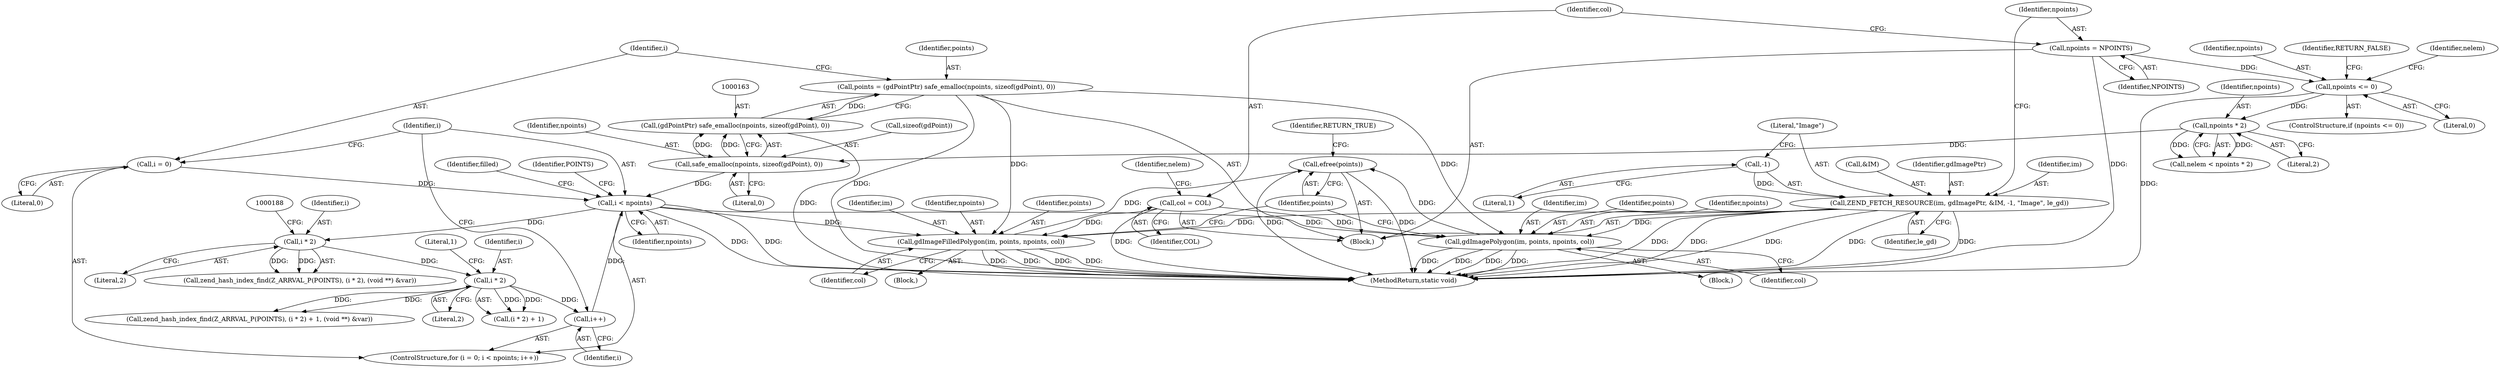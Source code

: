 digraph "0_php-src_2938329ce19cb8c4197dec146c3ec887c6f61d01_5@API" {
"1000296" [label="(Call,efree(points))"];
"1000284" [label="(Call,gdImageFilledPolygon(im, points, npoints, col))"];
"1000120" [label="(Call,ZEND_FETCH_RESOURCE(im, gdImagePtr, &IM, -1, \"Image\", le_gd))"];
"1000125" [label="(Call,-1)"];
"1000160" [label="(Call,points = (gdPointPtr) safe_emalloc(npoints, sizeof(gdPoint), 0))"];
"1000162" [label="(Call,(gdPointPtr) safe_emalloc(npoints, sizeof(gdPoint), 0))"];
"1000164" [label="(Call,safe_emalloc(npoints, sizeof(gdPoint), 0))"];
"1000155" [label="(Call,npoints * 2)"];
"1000147" [label="(Call,npoints <= 0)"];
"1000129" [label="(Call,npoints = NPOINTS)"];
"1000173" [label="(Call,i < npoints)"];
"1000170" [label="(Call,i = 0)"];
"1000176" [label="(Call,i++)"];
"1000235" [label="(Call,i * 2)"];
"1000184" [label="(Call,i * 2)"];
"1000132" [label="(Call,col = COL)"];
"1000291" [label="(Call,gdImagePolygon(im, points, npoints, col))"];
"1000290" [label="(Block,)"];
"1000123" [label="(Call,&IM)"];
"1000130" [label="(Identifier,npoints)"];
"1000283" [label="(Block,)"];
"1000146" [label="(ControlStructure,if (npoints <= 0))"];
"1000131" [label="(Identifier,NPOINTS)"];
"1000286" [label="(Identifier,points)"];
"1000172" [label="(Literal,0)"];
"1000185" [label="(Identifier,i)"];
"1000165" [label="(Identifier,npoints)"];
"1000183" [label="(Identifier,POINTS)"];
"1000186" [label="(Literal,2)"];
"1000235" [label="(Call,i * 2)"];
"1000161" [label="(Identifier,points)"];
"1000285" [label="(Identifier,im)"];
"1000287" [label="(Identifier,npoints)"];
"1000237" [label="(Literal,2)"];
"1000170" [label="(Call,i = 0)"];
"1000236" [label="(Identifier,i)"];
"1000234" [label="(Call,(i * 2) + 1)"];
"1000282" [label="(Identifier,filled)"];
"1000296" [label="(Call,efree(points))"];
"1000284" [label="(Call,gdImageFilledPolygon(im, points, npoints, col))"];
"1000122" [label="(Identifier,gdImagePtr)"];
"1000164" [label="(Call,safe_emalloc(npoints, sizeof(gdPoint), 0))"];
"1000155" [label="(Call,npoints * 2)"];
"1000175" [label="(Identifier,npoints)"];
"1000168" [label="(Literal,0)"];
"1000295" [label="(Identifier,col)"];
"1000176" [label="(Call,i++)"];
"1000162" [label="(Call,(gdPointPtr) safe_emalloc(npoints, sizeof(gdPoint), 0))"];
"1000136" [label="(Identifier,nelem)"];
"1000288" [label="(Identifier,col)"];
"1000166" [label="(Call,sizeof(gdPoint))"];
"1000147" [label="(Call,npoints <= 0)"];
"1000126" [label="(Literal,1)"];
"1000299" [label="(MethodReturn,static void)"];
"1000297" [label="(Identifier,points)"];
"1000177" [label="(Identifier,i)"];
"1000181" [label="(Call,zend_hash_index_find(Z_ARRVAL_P(POINTS), (i * 2), (void **) &var))"];
"1000134" [label="(Identifier,COL)"];
"1000127" [label="(Literal,\"Image\")"];
"1000293" [label="(Identifier,points)"];
"1000294" [label="(Identifier,npoints)"];
"1000148" [label="(Identifier,npoints)"];
"1000125" [label="(Call,-1)"];
"1000184" [label="(Call,i * 2)"];
"1000292" [label="(Identifier,im)"];
"1000132" [label="(Call,col = COL)"];
"1000174" [label="(Identifier,i)"];
"1000157" [label="(Literal,2)"];
"1000128" [label="(Identifier,le_gd)"];
"1000169" [label="(ControlStructure,for (i = 0; i < npoints; i++))"];
"1000153" [label="(Call,nelem < npoints * 2)"];
"1000298" [label="(Identifier,RETURN_TRUE)"];
"1000171" [label="(Identifier,i)"];
"1000238" [label="(Literal,1)"];
"1000231" [label="(Call,zend_hash_index_find(Z_ARRVAL_P(POINTS), (i * 2) + 1, (void **) &var))"];
"1000120" [label="(Call,ZEND_FETCH_RESOURCE(im, gdImagePtr, &IM, -1, \"Image\", le_gd))"];
"1000173" [label="(Call,i < npoints)"];
"1000291" [label="(Call,gdImagePolygon(im, points, npoints, col))"];
"1000156" [label="(Identifier,npoints)"];
"1000149" [label="(Literal,0)"];
"1000151" [label="(Identifier,RETURN_FALSE)"];
"1000129" [label="(Call,npoints = NPOINTS)"];
"1000154" [label="(Identifier,nelem)"];
"1000133" [label="(Identifier,col)"];
"1000160" [label="(Call,points = (gdPointPtr) safe_emalloc(npoints, sizeof(gdPoint), 0))"];
"1000121" [label="(Identifier,im)"];
"1000103" [label="(Block,)"];
"1000296" -> "1000103"  [label="AST: "];
"1000296" -> "1000297"  [label="CFG: "];
"1000297" -> "1000296"  [label="AST: "];
"1000298" -> "1000296"  [label="CFG: "];
"1000296" -> "1000299"  [label="DDG: "];
"1000296" -> "1000299"  [label="DDG: "];
"1000284" -> "1000296"  [label="DDG: "];
"1000291" -> "1000296"  [label="DDG: "];
"1000284" -> "1000283"  [label="AST: "];
"1000284" -> "1000288"  [label="CFG: "];
"1000285" -> "1000284"  [label="AST: "];
"1000286" -> "1000284"  [label="AST: "];
"1000287" -> "1000284"  [label="AST: "];
"1000288" -> "1000284"  [label="AST: "];
"1000297" -> "1000284"  [label="CFG: "];
"1000284" -> "1000299"  [label="DDG: "];
"1000284" -> "1000299"  [label="DDG: "];
"1000284" -> "1000299"  [label="DDG: "];
"1000284" -> "1000299"  [label="DDG: "];
"1000120" -> "1000284"  [label="DDG: "];
"1000160" -> "1000284"  [label="DDG: "];
"1000173" -> "1000284"  [label="DDG: "];
"1000132" -> "1000284"  [label="DDG: "];
"1000120" -> "1000103"  [label="AST: "];
"1000120" -> "1000128"  [label="CFG: "];
"1000121" -> "1000120"  [label="AST: "];
"1000122" -> "1000120"  [label="AST: "];
"1000123" -> "1000120"  [label="AST: "];
"1000125" -> "1000120"  [label="AST: "];
"1000127" -> "1000120"  [label="AST: "];
"1000128" -> "1000120"  [label="AST: "];
"1000130" -> "1000120"  [label="CFG: "];
"1000120" -> "1000299"  [label="DDG: "];
"1000120" -> "1000299"  [label="DDG: "];
"1000120" -> "1000299"  [label="DDG: "];
"1000120" -> "1000299"  [label="DDG: "];
"1000120" -> "1000299"  [label="DDG: "];
"1000125" -> "1000120"  [label="DDG: "];
"1000120" -> "1000291"  [label="DDG: "];
"1000125" -> "1000126"  [label="CFG: "];
"1000126" -> "1000125"  [label="AST: "];
"1000127" -> "1000125"  [label="CFG: "];
"1000160" -> "1000103"  [label="AST: "];
"1000160" -> "1000162"  [label="CFG: "];
"1000161" -> "1000160"  [label="AST: "];
"1000162" -> "1000160"  [label="AST: "];
"1000171" -> "1000160"  [label="CFG: "];
"1000160" -> "1000299"  [label="DDG: "];
"1000162" -> "1000160"  [label="DDG: "];
"1000160" -> "1000291"  [label="DDG: "];
"1000162" -> "1000164"  [label="CFG: "];
"1000163" -> "1000162"  [label="AST: "];
"1000164" -> "1000162"  [label="AST: "];
"1000162" -> "1000299"  [label="DDG: "];
"1000164" -> "1000162"  [label="DDG: "];
"1000164" -> "1000162"  [label="DDG: "];
"1000164" -> "1000168"  [label="CFG: "];
"1000165" -> "1000164"  [label="AST: "];
"1000166" -> "1000164"  [label="AST: "];
"1000168" -> "1000164"  [label="AST: "];
"1000155" -> "1000164"  [label="DDG: "];
"1000164" -> "1000173"  [label="DDG: "];
"1000155" -> "1000153"  [label="AST: "];
"1000155" -> "1000157"  [label="CFG: "];
"1000156" -> "1000155"  [label="AST: "];
"1000157" -> "1000155"  [label="AST: "];
"1000153" -> "1000155"  [label="CFG: "];
"1000155" -> "1000153"  [label="DDG: "];
"1000155" -> "1000153"  [label="DDG: "];
"1000147" -> "1000155"  [label="DDG: "];
"1000147" -> "1000146"  [label="AST: "];
"1000147" -> "1000149"  [label="CFG: "];
"1000148" -> "1000147"  [label="AST: "];
"1000149" -> "1000147"  [label="AST: "];
"1000151" -> "1000147"  [label="CFG: "];
"1000154" -> "1000147"  [label="CFG: "];
"1000147" -> "1000299"  [label="DDG: "];
"1000129" -> "1000147"  [label="DDG: "];
"1000129" -> "1000103"  [label="AST: "];
"1000129" -> "1000131"  [label="CFG: "];
"1000130" -> "1000129"  [label="AST: "];
"1000131" -> "1000129"  [label="AST: "];
"1000133" -> "1000129"  [label="CFG: "];
"1000129" -> "1000299"  [label="DDG: "];
"1000173" -> "1000169"  [label="AST: "];
"1000173" -> "1000175"  [label="CFG: "];
"1000174" -> "1000173"  [label="AST: "];
"1000175" -> "1000173"  [label="AST: "];
"1000183" -> "1000173"  [label="CFG: "];
"1000282" -> "1000173"  [label="CFG: "];
"1000173" -> "1000299"  [label="DDG: "];
"1000173" -> "1000299"  [label="DDG: "];
"1000170" -> "1000173"  [label="DDG: "];
"1000176" -> "1000173"  [label="DDG: "];
"1000173" -> "1000184"  [label="DDG: "];
"1000173" -> "1000291"  [label="DDG: "];
"1000170" -> "1000169"  [label="AST: "];
"1000170" -> "1000172"  [label="CFG: "];
"1000171" -> "1000170"  [label="AST: "];
"1000172" -> "1000170"  [label="AST: "];
"1000174" -> "1000170"  [label="CFG: "];
"1000176" -> "1000169"  [label="AST: "];
"1000176" -> "1000177"  [label="CFG: "];
"1000177" -> "1000176"  [label="AST: "];
"1000174" -> "1000176"  [label="CFG: "];
"1000235" -> "1000176"  [label="DDG: "];
"1000235" -> "1000234"  [label="AST: "];
"1000235" -> "1000237"  [label="CFG: "];
"1000236" -> "1000235"  [label="AST: "];
"1000237" -> "1000235"  [label="AST: "];
"1000238" -> "1000235"  [label="CFG: "];
"1000235" -> "1000231"  [label="DDG: "];
"1000235" -> "1000231"  [label="DDG: "];
"1000235" -> "1000234"  [label="DDG: "];
"1000235" -> "1000234"  [label="DDG: "];
"1000184" -> "1000235"  [label="DDG: "];
"1000184" -> "1000181"  [label="AST: "];
"1000184" -> "1000186"  [label="CFG: "];
"1000185" -> "1000184"  [label="AST: "];
"1000186" -> "1000184"  [label="AST: "];
"1000188" -> "1000184"  [label="CFG: "];
"1000184" -> "1000181"  [label="DDG: "];
"1000184" -> "1000181"  [label="DDG: "];
"1000132" -> "1000103"  [label="AST: "];
"1000132" -> "1000134"  [label="CFG: "];
"1000133" -> "1000132"  [label="AST: "];
"1000134" -> "1000132"  [label="AST: "];
"1000136" -> "1000132"  [label="CFG: "];
"1000132" -> "1000299"  [label="DDG: "];
"1000132" -> "1000291"  [label="DDG: "];
"1000291" -> "1000290"  [label="AST: "];
"1000291" -> "1000295"  [label="CFG: "];
"1000292" -> "1000291"  [label="AST: "];
"1000293" -> "1000291"  [label="AST: "];
"1000294" -> "1000291"  [label="AST: "];
"1000295" -> "1000291"  [label="AST: "];
"1000297" -> "1000291"  [label="CFG: "];
"1000291" -> "1000299"  [label="DDG: "];
"1000291" -> "1000299"  [label="DDG: "];
"1000291" -> "1000299"  [label="DDG: "];
"1000291" -> "1000299"  [label="DDG: "];
}
